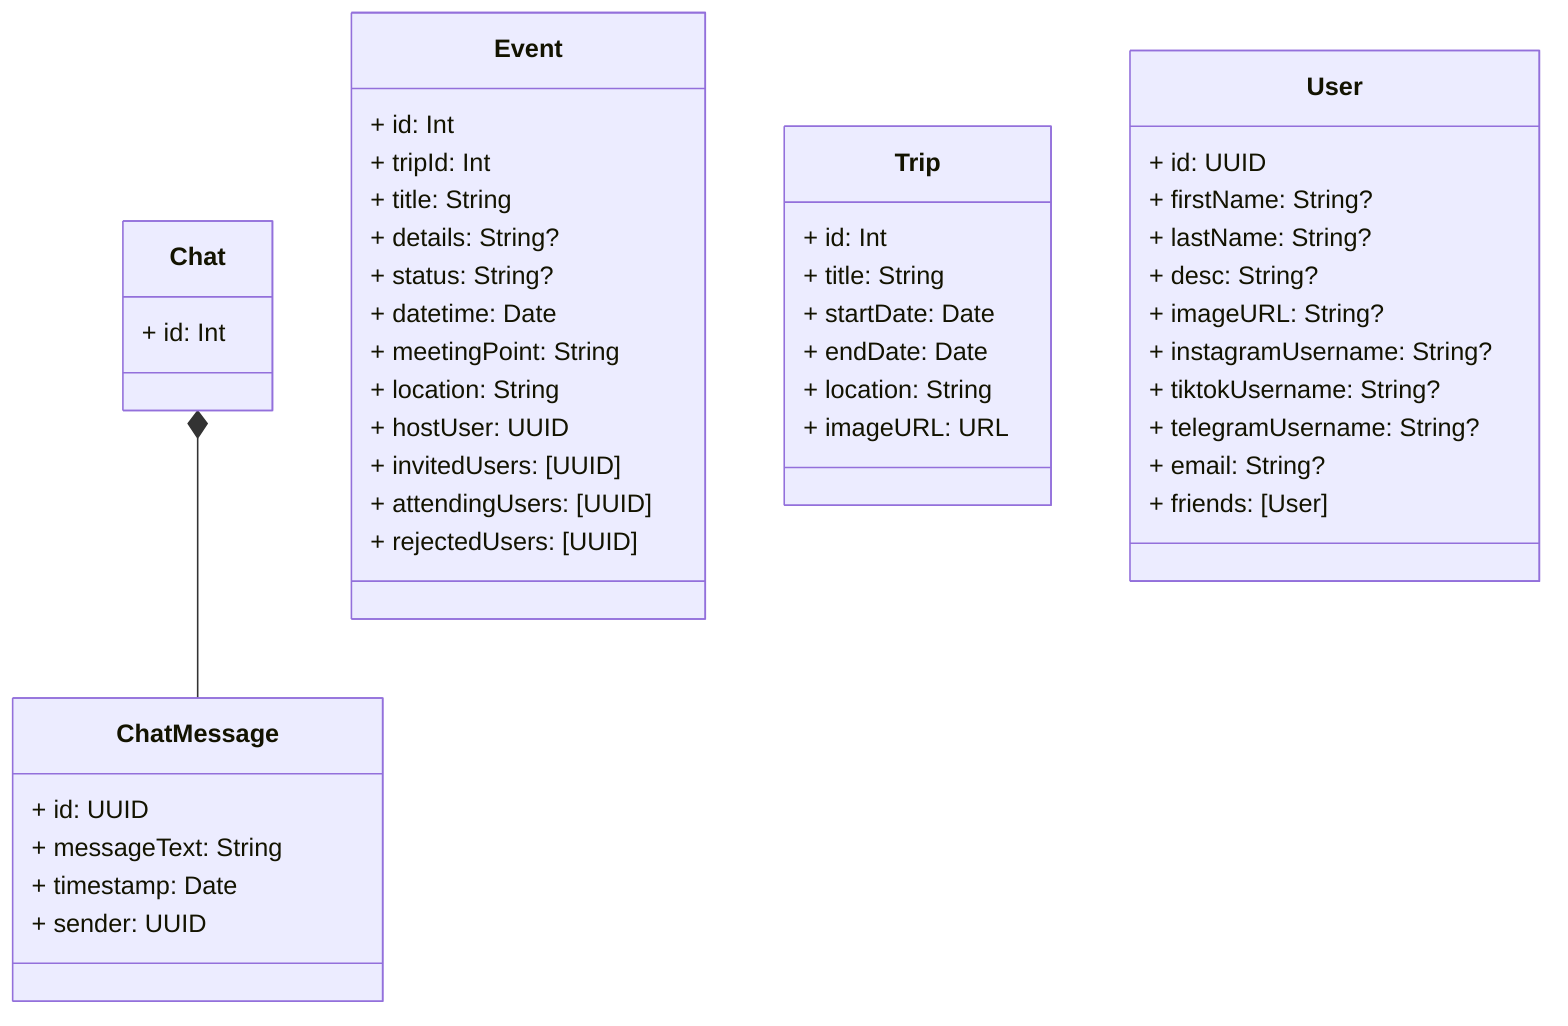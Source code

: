 classDiagram
    Chat *-- ChatMessage
    class Chat{
      + id: Int
    }
    class ChatMessage {
      + id: UUID
      + messageText: String
      + timestamp: Date
      + sender: UUID
    }
    class Event {
      + id: Int
      + tripId: Int
      + title: String
      + details: String?
      + status: String?
      + datetime: Date
      + meetingPoint: String
      + location: String
      + hostUser: UUID
      + invitedUsers: [UUID]
      + attendingUsers: [UUID]
      + rejectedUsers: [UUID]
    }
    class Trip {
      + id: Int
      + title: String
      + startDate: Date
      + endDate: Date
      + location: String
      + imageURL: URL
    }
    class User {
      + id: UUID
      + firstName: String?
      + lastName: String?
      + desc: String?
      + imageURL: String?
      + instagramUsername: String?
      + tiktokUsername: String?
      + telegramUsername: String?
      + email: String?
      + friends: [User]
    }